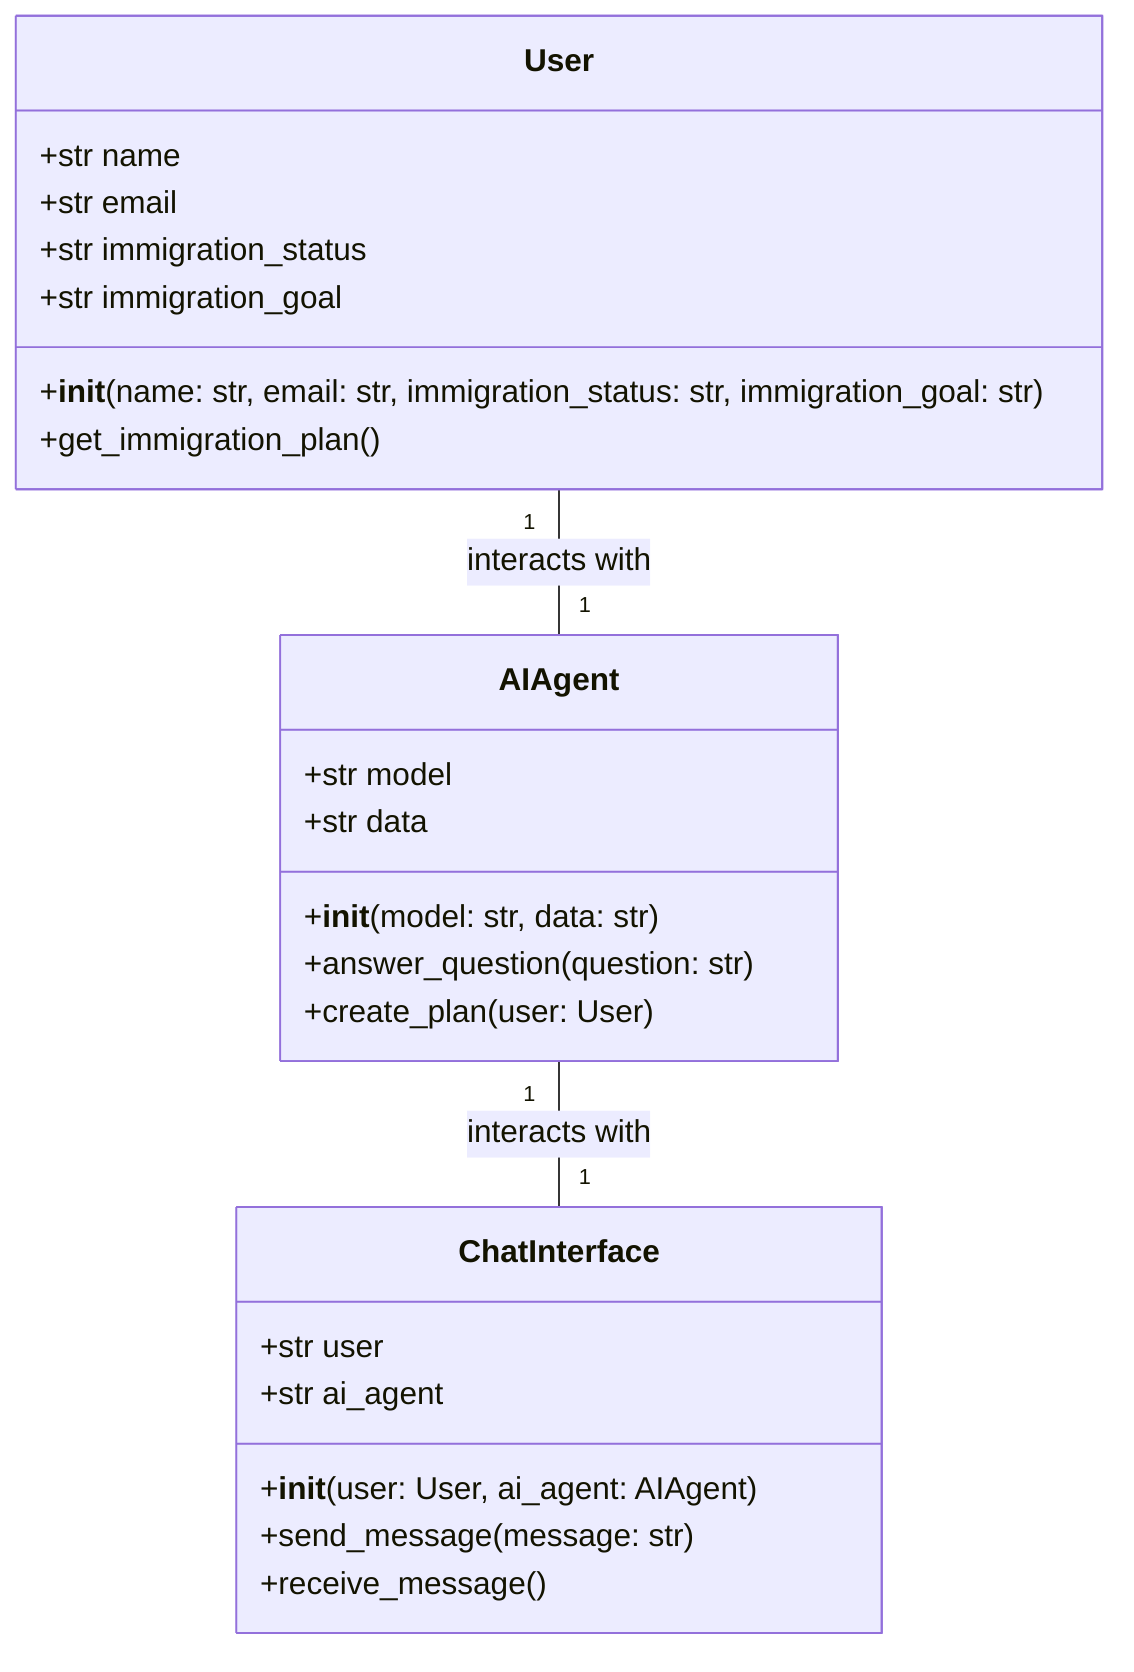 classDiagram
    class User{
        +str name
        +str email
        +str immigration_status
        +str immigration_goal
        +__init__(name: str, email: str, immigration_status: str, immigration_goal: str)
        +get_immigration_plan()
    }
    class AIAgent{
        +str model
        +str data
        +__init__(model: str, data: str)
        +answer_question(question: str)
        +create_plan(user: User)
    }
    class ChatInterface{
        +str user
        +str ai_agent
        +__init__(user: User, ai_agent: AIAgent)
        +send_message(message: str)
        +receive_message()
    }
    User "1" -- "1" AIAgent: interacts with
    AIAgent "1" -- "1" ChatInterface: interacts with